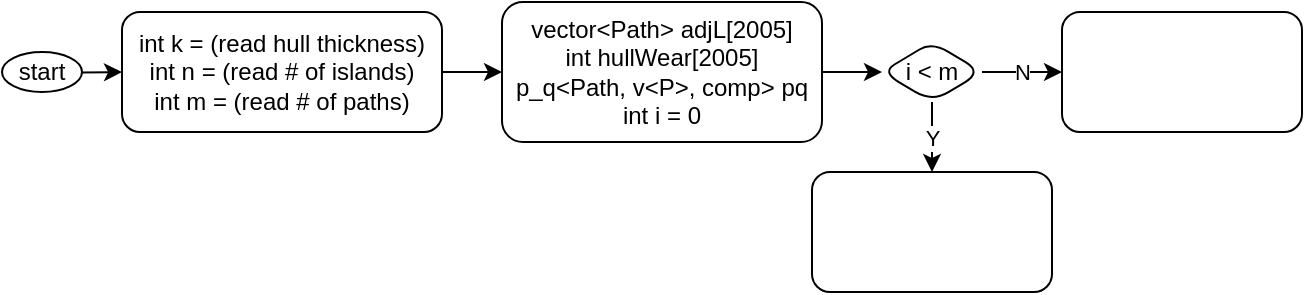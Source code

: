 <mxfile>
    <diagram id="SSepHQ5k-XZMULBo1pX_" name="main">
        <mxGraphModel dx="986" dy="427" grid="1" gridSize="10" guides="1" tooltips="1" connect="1" arrows="1" fold="1" page="1" pageScale="1" pageWidth="850" pageHeight="1100" math="0" shadow="0">
            <root>
                <mxCell id="0"/>
                <mxCell id="1" parent="0"/>
                <mxCell id="4" value="" style="edgeStyle=none;html=1;" edge="1" parent="1" source="2" target="3">
                    <mxGeometry relative="1" as="geometry"/>
                </mxCell>
                <mxCell id="2" value="start" style="ellipse;whiteSpace=wrap;html=1;" vertex="1" parent="1">
                    <mxGeometry x="50" y="50" width="40" height="20" as="geometry"/>
                </mxCell>
                <mxCell id="6" value="" style="edgeStyle=none;html=1;" edge="1" parent="1" source="3" target="5">
                    <mxGeometry relative="1" as="geometry"/>
                </mxCell>
                <mxCell id="3" value="int k = (read hull thickness)&lt;br&gt;int n = (read # of islands)&lt;br&gt;int m = (read # of paths)" style="rounded=1;whiteSpace=wrap;html=1;" vertex="1" parent="1">
                    <mxGeometry x="110" y="30" width="160" height="60" as="geometry"/>
                </mxCell>
                <mxCell id="kgyCCTUtDheg4F1b_yuY-7" value="" style="edgeStyle=none;html=1;" edge="1" parent="1" source="5" target="kgyCCTUtDheg4F1b_yuY-6">
                    <mxGeometry relative="1" as="geometry"/>
                </mxCell>
                <mxCell id="5" value="vector&amp;lt;Path&amp;gt; adjL[2005]&lt;br&gt;int hullWear[2005]&lt;br&gt;p_q&amp;lt;Path, v&amp;lt;P&amp;gt;, comp&amp;gt; pq&lt;br&gt;int i = 0" style="rounded=1;whiteSpace=wrap;html=1;" vertex="1" parent="1">
                    <mxGeometry x="300" y="25" width="160" height="70" as="geometry"/>
                </mxCell>
                <mxCell id="kgyCCTUtDheg4F1b_yuY-9" value="Y" style="edgeStyle=none;html=1;" edge="1" parent="1" source="kgyCCTUtDheg4F1b_yuY-6" target="kgyCCTUtDheg4F1b_yuY-8">
                    <mxGeometry relative="1" as="geometry"/>
                </mxCell>
                <mxCell id="kgyCCTUtDheg4F1b_yuY-11" value="N" style="edgeStyle=none;html=1;" edge="1" parent="1" source="kgyCCTUtDheg4F1b_yuY-6" target="kgyCCTUtDheg4F1b_yuY-10">
                    <mxGeometry relative="1" as="geometry"/>
                </mxCell>
                <mxCell id="kgyCCTUtDheg4F1b_yuY-6" value="i &amp;lt; m" style="rhombus;whiteSpace=wrap;html=1;rounded=1;" vertex="1" parent="1">
                    <mxGeometry x="490" y="45" width="50" height="30" as="geometry"/>
                </mxCell>
                <mxCell id="kgyCCTUtDheg4F1b_yuY-8" value="" style="whiteSpace=wrap;html=1;rounded=1;" vertex="1" parent="1">
                    <mxGeometry x="455" y="110" width="120" height="60" as="geometry"/>
                </mxCell>
                <mxCell id="kgyCCTUtDheg4F1b_yuY-10" value="" style="whiteSpace=wrap;html=1;rounded=1;" vertex="1" parent="1">
                    <mxGeometry x="580" y="30" width="120" height="60" as="geometry"/>
                </mxCell>
            </root>
        </mxGraphModel>
    </diagram>
    <diagram id="0DhzfA7T2L1LcM7YiMy7" name="Path">
        <mxGraphModel dx="703" dy="427" grid="1" gridSize="10" guides="1" tooltips="1" connect="1" arrows="1" fold="1" page="1" pageScale="1" pageWidth="850" pageHeight="1100" math="0" shadow="0">
            <root>
                <mxCell id="0"/>
                <mxCell id="1" parent="0"/>
                <mxCell id="NuA-Ly1PNdiNqfJCPrX3-2" value="Path" style="swimlane;fontStyle=0;childLayout=stackLayout;horizontal=1;startSize=30;horizontalStack=0;resizeParent=1;resizeParentMax=0;resizeLast=0;collapsible=1;marginBottom=0;whiteSpace=wrap;html=1;" vertex="1" parent="1">
                    <mxGeometry x="50" y="30" width="140" height="120" as="geometry"/>
                </mxCell>
                <mxCell id="NuA-Ly1PNdiNqfJCPrX3-3" value="int time" style="text;strokeColor=none;fillColor=none;align=left;verticalAlign=middle;spacingLeft=4;spacingRight=4;overflow=hidden;points=[[0,0.5],[1,0.5]];portConstraint=eastwest;rotatable=0;whiteSpace=wrap;html=1;" vertex="1" parent="NuA-Ly1PNdiNqfJCPrX3-2">
                    <mxGeometry y="30" width="140" height="30" as="geometry"/>
                </mxCell>
                <mxCell id="NuA-Ly1PNdiNqfJCPrX3-4" value="int node" style="text;strokeColor=none;fillColor=none;align=left;verticalAlign=middle;spacingLeft=4;spacingRight=4;overflow=hidden;points=[[0,0.5],[1,0.5]];portConstraint=eastwest;rotatable=0;whiteSpace=wrap;html=1;" vertex="1" parent="NuA-Ly1PNdiNqfJCPrX3-2">
                    <mxGeometry y="60" width="140" height="30" as="geometry"/>
                </mxCell>
                <mxCell id="NuA-Ly1PNdiNqfJCPrX3-5" value="int thick" style="text;strokeColor=none;fillColor=none;align=left;verticalAlign=middle;spacingLeft=4;spacingRight=4;overflow=hidden;points=[[0,0.5],[1,0.5]];portConstraint=eastwest;rotatable=0;whiteSpace=wrap;html=1;" vertex="1" parent="NuA-Ly1PNdiNqfJCPrX3-2">
                    <mxGeometry y="90" width="140" height="30" as="geometry"/>
                </mxCell>
            </root>
        </mxGraphModel>
    </diagram>
    <diagram id="hnmlEyH0Nonf9_o0oq-o" name="comp">
        <mxGraphModel dx="703" dy="427" grid="1" gridSize="10" guides="1" tooltips="1" connect="1" arrows="1" fold="1" page="1" pageScale="1" pageWidth="850" pageHeight="1100" math="0" shadow="0">
            <root>
                <mxCell id="0"/>
                <mxCell id="1" parent="0"/>
                <mxCell id="RpRRKxbucIdu0N8kFCiE-5" value="" style="edgeStyle=none;html=1;" edge="1" parent="1" source="RpRRKxbucIdu0N8kFCiE-1" target="RpRRKxbucIdu0N8kFCiE-4">
                    <mxGeometry relative="1" as="geometry"/>
                </mxCell>
                <mxCell id="RpRRKxbucIdu0N8kFCiE-1" value="(read Path p1, Path p2)" style="rounded=1;whiteSpace=wrap;html=1;" vertex="1" parent="1">
                    <mxGeometry x="50" y="50" width="140" height="30" as="geometry"/>
                </mxCell>
                <mxCell id="RpRRKxbucIdu0N8kFCiE-7" value="Y" style="edgeStyle=none;html=1;" edge="1" parent="1" source="RpRRKxbucIdu0N8kFCiE-4" target="RpRRKxbucIdu0N8kFCiE-6">
                    <mxGeometry relative="1" as="geometry"/>
                </mxCell>
                <mxCell id="RpRRKxbucIdu0N8kFCiE-9" value="" style="edgeStyle=none;html=1;" edge="1" parent="1" source="RpRRKxbucIdu0N8kFCiE-4" target="RpRRKxbucIdu0N8kFCiE-8">
                    <mxGeometry relative="1" as="geometry"/>
                </mxCell>
                <mxCell id="RpRRKxbucIdu0N8kFCiE-4" value="p1.time == p2.time" style="rhombus;whiteSpace=wrap;html=1;rounded=1;" vertex="1" parent="1">
                    <mxGeometry x="220" y="42.5" width="160" height="45" as="geometry"/>
                </mxCell>
                <mxCell id="RpRRKxbucIdu0N8kFCiE-6" value="&lt;a href=&quot;data:page/id,SSepHQ5k-XZMULBo1pX_&quot;&gt;return p1.node &amp;lt; p2.node&lt;/a&gt;" style="whiteSpace=wrap;html=1;rounded=1;" vertex="1" parent="1">
                    <mxGeometry x="225" y="130" width="150" height="30" as="geometry"/>
                </mxCell>
                <mxCell id="RpRRKxbucIdu0N8kFCiE-8" value="&lt;a href=&quot;data:page/id,SSepHQ5k-XZMULBo1pX_&quot;&gt;return p1.time &amp;lt; p2.time&lt;/a&gt;" style="whiteSpace=wrap;html=1;rounded=1;" vertex="1" parent="1">
                    <mxGeometry x="400" y="52.5" width="140" height="25" as="geometry"/>
                </mxCell>
            </root>
        </mxGraphModel>
    </diagram>
    <diagram id="xSbDw3hjHK0GANPcor0F" name="dijkstra">
        <mxGraphModel dx="703" dy="427" grid="1" gridSize="10" guides="1" tooltips="1" connect="1" arrows="1" fold="1" page="1" pageScale="1" pageWidth="850" pageHeight="1100" math="0" shadow="0">
            <root>
                <mxCell id="0"/>
                <mxCell id="1" parent="0"/>
            </root>
        </mxGraphModel>
    </diagram>
</mxfile>